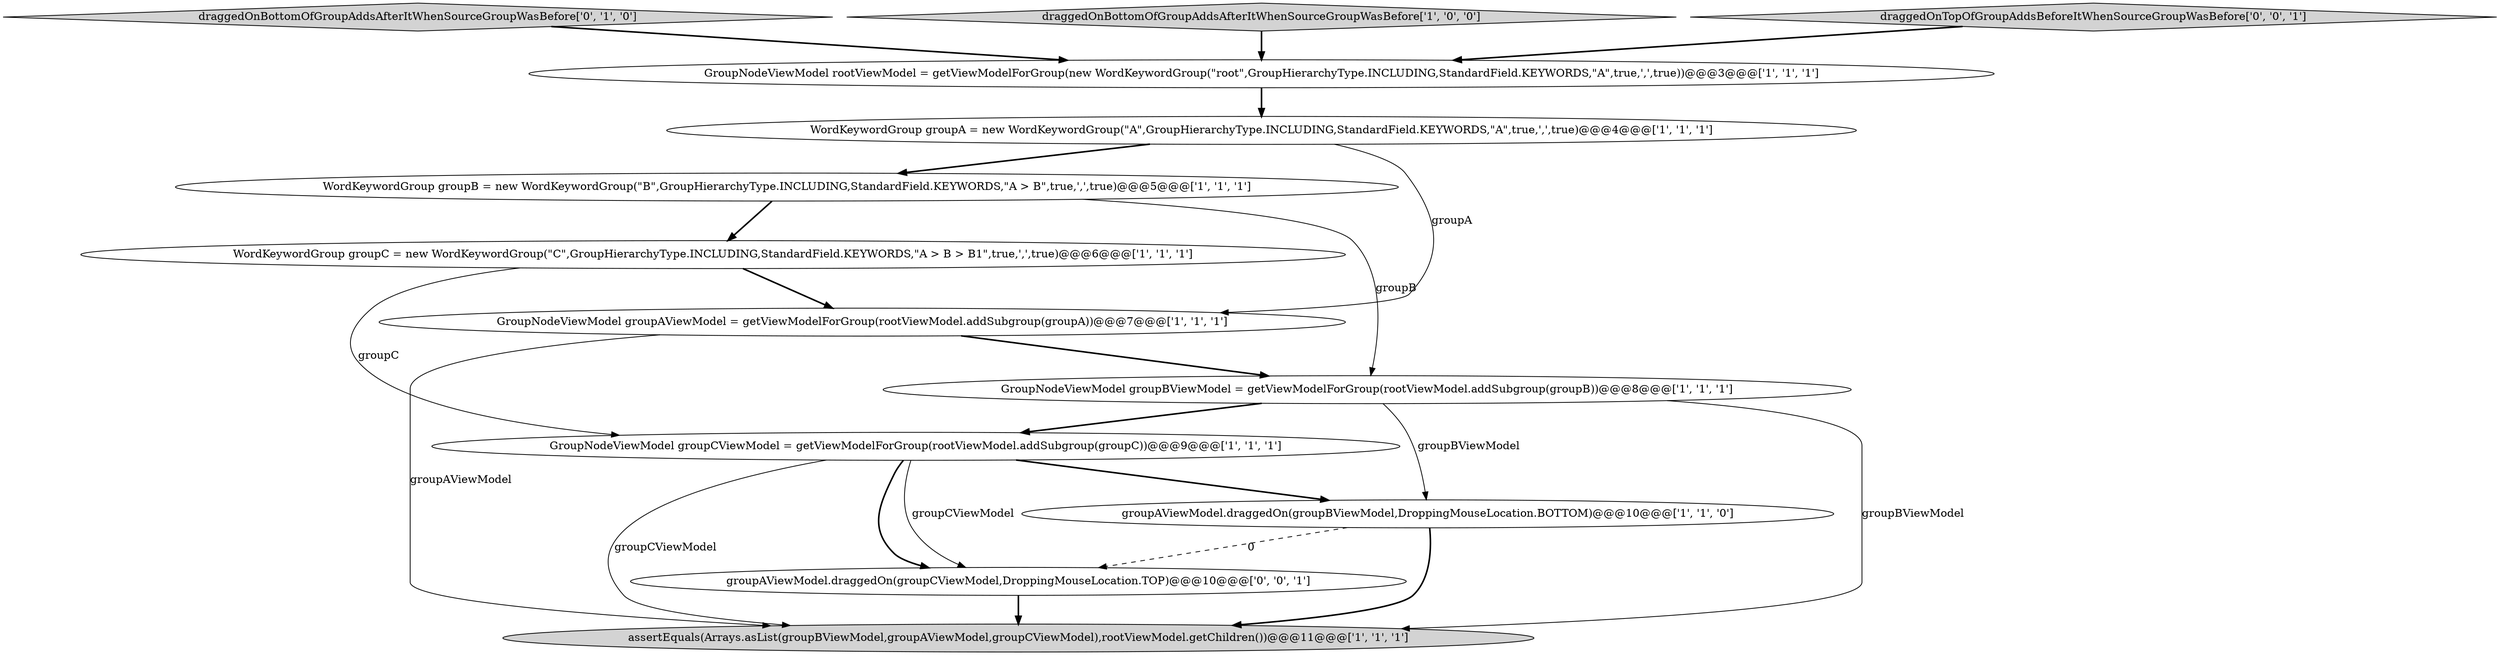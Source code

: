 digraph {
4 [style = filled, label = "WordKeywordGroup groupC = new WordKeywordGroup(\"C\",GroupHierarchyType.INCLUDING,StandardField.KEYWORDS,\"A > B > B1\",true,',',true)@@@6@@@['1', '1', '1']", fillcolor = white, shape = ellipse image = "AAA0AAABBB1BBB"];
9 [style = filled, label = "groupAViewModel.draggedOn(groupBViewModel,DroppingMouseLocation.BOTTOM)@@@10@@@['1', '1', '0']", fillcolor = white, shape = ellipse image = "AAA0AAABBB1BBB"];
1 [style = filled, label = "WordKeywordGroup groupA = new WordKeywordGroup(\"A\",GroupHierarchyType.INCLUDING,StandardField.KEYWORDS,\"A\",true,',',true)@@@4@@@['1', '1', '1']", fillcolor = white, shape = ellipse image = "AAA0AAABBB1BBB"];
5 [style = filled, label = "WordKeywordGroup groupB = new WordKeywordGroup(\"B\",GroupHierarchyType.INCLUDING,StandardField.KEYWORDS,\"A > B\",true,',',true)@@@5@@@['1', '1', '1']", fillcolor = white, shape = ellipse image = "AAA0AAABBB1BBB"];
0 [style = filled, label = "GroupNodeViewModel groupCViewModel = getViewModelForGroup(rootViewModel.addSubgroup(groupC))@@@9@@@['1', '1', '1']", fillcolor = white, shape = ellipse image = "AAA0AAABBB1BBB"];
10 [style = filled, label = "draggedOnBottomOfGroupAddsAfterItWhenSourceGroupWasBefore['0', '1', '0']", fillcolor = lightgray, shape = diamond image = "AAA0AAABBB2BBB"];
2 [style = filled, label = "GroupNodeViewModel groupBViewModel = getViewModelForGroup(rootViewModel.addSubgroup(groupB))@@@8@@@['1', '1', '1']", fillcolor = white, shape = ellipse image = "AAA0AAABBB1BBB"];
8 [style = filled, label = "draggedOnBottomOfGroupAddsAfterItWhenSourceGroupWasBefore['1', '0', '0']", fillcolor = lightgray, shape = diamond image = "AAA0AAABBB1BBB"];
12 [style = filled, label = "draggedOnTopOfGroupAddsBeforeItWhenSourceGroupWasBefore['0', '0', '1']", fillcolor = lightgray, shape = diamond image = "AAA0AAABBB3BBB"];
11 [style = filled, label = "groupAViewModel.draggedOn(groupCViewModel,DroppingMouseLocation.TOP)@@@10@@@['0', '0', '1']", fillcolor = white, shape = ellipse image = "AAA0AAABBB3BBB"];
7 [style = filled, label = "assertEquals(Arrays.asList(groupBViewModel,groupAViewModel,groupCViewModel),rootViewModel.getChildren())@@@11@@@['1', '1', '1']", fillcolor = lightgray, shape = ellipse image = "AAA0AAABBB1BBB"];
3 [style = filled, label = "GroupNodeViewModel groupAViewModel = getViewModelForGroup(rootViewModel.addSubgroup(groupA))@@@7@@@['1', '1', '1']", fillcolor = white, shape = ellipse image = "AAA0AAABBB1BBB"];
6 [style = filled, label = "GroupNodeViewModel rootViewModel = getViewModelForGroup(new WordKeywordGroup(\"root\",GroupHierarchyType.INCLUDING,StandardField.KEYWORDS,\"A\",true,',',true))@@@3@@@['1', '1', '1']", fillcolor = white, shape = ellipse image = "AAA0AAABBB1BBB"];
1->5 [style = bold, label=""];
4->3 [style = bold, label=""];
0->9 [style = bold, label=""];
2->9 [style = solid, label="groupBViewModel"];
0->11 [style = bold, label=""];
8->6 [style = bold, label=""];
9->7 [style = bold, label=""];
12->6 [style = bold, label=""];
10->6 [style = bold, label=""];
6->1 [style = bold, label=""];
2->0 [style = bold, label=""];
3->2 [style = bold, label=""];
0->11 [style = solid, label="groupCViewModel"];
3->7 [style = solid, label="groupAViewModel"];
5->4 [style = bold, label=""];
1->3 [style = solid, label="groupA"];
4->0 [style = solid, label="groupC"];
9->11 [style = dashed, label="0"];
0->7 [style = solid, label="groupCViewModel"];
11->7 [style = bold, label=""];
5->2 [style = solid, label="groupB"];
2->7 [style = solid, label="groupBViewModel"];
}
